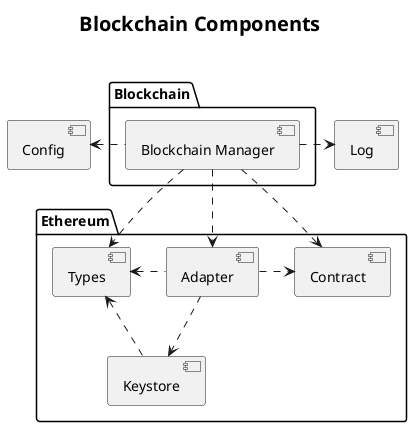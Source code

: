 @startuml blockchain_components

title Blockchain Components\n

skinparam {
    TitleFontSize 20
    ClassFontSize 14
    DefaultTextAlignment center
    LegendFontSize 12
    LegendBackgroundColor LightGrey
    LegendBorderColor White
}

'Platform Specific Components
package "Ethereum" as Platform_Specific_Components {
    component "Contract" as Contract_Manager
    component "Keystore" as OnChain_Key_Handler
    component "Adapter" as Transaction_Adapter
    component "Types" as Ethereum_Types
}

'Blockchain
package Blockchain {
    component "Blockchain Manager" as Blockchain_Manager
}

component Config
component Log

'Cross package dependencies
Blockchain_Manager .left.> Config
Blockchain_Manager .right.> Log
Blockchain_Manager ..> Contract_Manager
Blockchain_Manager ..> Transaction_Adapter
Transaction_Adapter ..> OnChain_Key_Handler
Transaction_Adapter .right.> Contract_Manager
Transaction_Adapter .left.> Ethereum_Types
OnChain_Key_Handler .up.> Ethereum_Types
Blockchain_Manager ..> Ethereum_Types

@enduml
